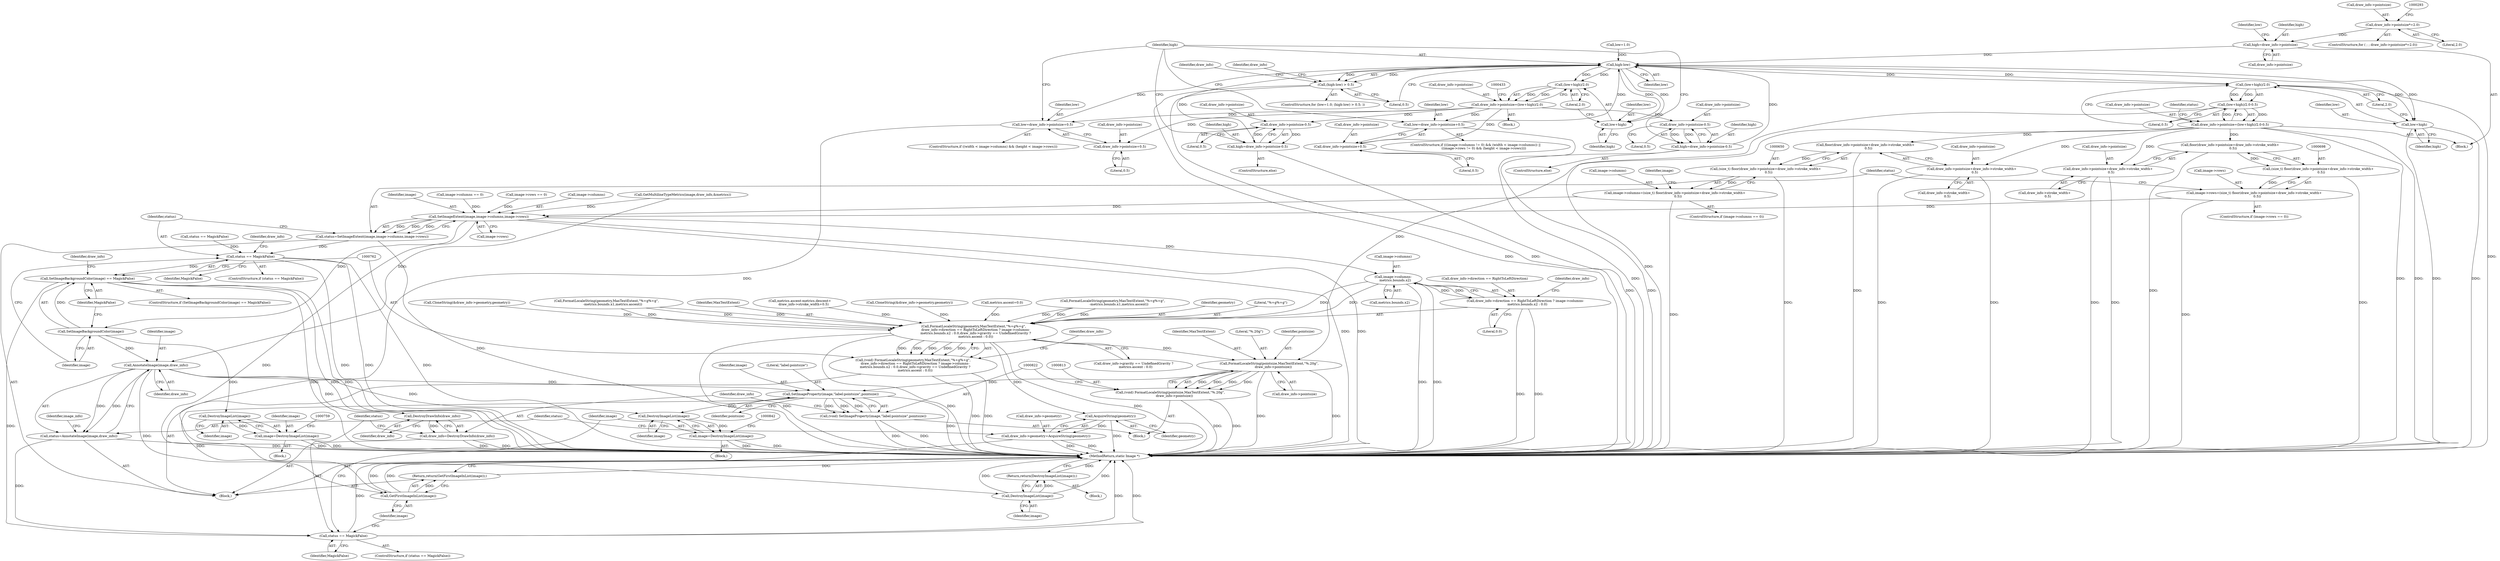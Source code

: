 digraph "0_ImageMagick_0474237508f39c4f783208123431815f1ededb76@pointer" {
"1000408" [label="(Call,high=draw_info->pointsize)"];
"1000286" [label="(Call,draw_info->pointsize*=2.0)"];
"1000418" [label="(Call,high-low)"];
"1000417" [label="(Call,(high-low) > 0.5)"];
"1000427" [label="(Call,(low+high)/2.0)"];
"1000423" [label="(Call,draw_info->pointsize=(low+high)/2.0)"];
"1000521" [label="(Call,low=draw_info->pointsize+0.5)"];
"1000523" [label="(Call,draw_info->pointsize+0.5)"];
"1000531" [label="(Call,draw_info->pointsize-0.5)"];
"1000529" [label="(Call,high=draw_info->pointsize-0.5)"];
"1000561" [label="(Call,low=draw_info->pointsize+0.5)"];
"1000563" [label="(Call,draw_info->pointsize+0.5)"];
"1000571" [label="(Call,draw_info->pointsize-0.5)"];
"1000569" [label="(Call,high=draw_info->pointsize-0.5)"];
"1000428" [label="(Call,low+high)"];
"1000581" [label="(Call,(low+high)/2.0)"];
"1000580" [label="(Call,(low+high)/2.0-0.5)"];
"1000576" [label="(Call,draw_info->pointsize=(low+high)/2.0-0.5)"];
"1000651" [label="(Call,floor(draw_info->pointsize+draw_info->stroke_width+\n      0.5))"];
"1000649" [label="(Call,(size_t) floor(draw_info->pointsize+draw_info->stroke_width+\n      0.5))"];
"1000645" [label="(Call,image->columns=(size_t) floor(draw_info->pointsize+draw_info->stroke_width+\n      0.5))"];
"1000711" [label="(Call,SetImageExtent(image,image->columns,image->rows))"];
"1000709" [label="(Call,status=SetImageExtent(image,image->columns,image->rows))"];
"1000720" [label="(Call,status == MagickFalse)"];
"1000738" [label="(Call,SetImageBackgroundColor(image) == MagickFalse)"];
"1000832" [label="(Call,status == MagickFalse)"];
"1000735" [label="(Call,DestroyImageList(image))"];
"1000734" [label="(Return,return(DestroyImageList(image));)"];
"1000739" [label="(Call,SetImageBackgroundColor(image))"];
"1000755" [label="(Call,DestroyImageList(image))"];
"1000753" [label="(Call,image=DestroyImageList(image))"];
"1000801" [label="(Call,AnnotateImage(image,draw_info))"];
"1000799" [label="(Call,status=AnnotateImage(image,draw_info))"];
"1000823" [label="(Call,SetImageProperty(image,\"label:pointsize\",pointsize))"];
"1000821" [label="(Call,(void) SetImageProperty(image,\"label:pointsize\",pointsize))"];
"1000838" [label="(Call,DestroyImageList(image))"];
"1000836" [label="(Call,image=DestroyImageList(image))"];
"1000845" [label="(Call,GetFirstImageInList(image))"];
"1000844" [label="(Return,return(GetFirstImageInList(image));)"];
"1000829" [label="(Call,DestroyDrawInfo(draw_info))"];
"1000827" [label="(Call,draw_info=DestroyDrawInfo(draw_info))"];
"1000773" [label="(Call,image->columns-\n    metrics.bounds.x2)"];
"1000763" [label="(Call,FormatLocaleString(geometry,MaxTextExtent,\"%+g%+g\",\n    draw_info->direction == RightToLeftDirection ? image->columns-\n    metrics.bounds.x2 : 0.0,draw_info->gravity == UndefinedGravity ?\n    metrics.ascent : 0.0))"];
"1000761" [label="(Call,(void) FormatLocaleString(geometry,MaxTextExtent,\"%+g%+g\",\n    draw_info->direction == RightToLeftDirection ? image->columns-\n    metrics.bounds.x2 : 0.0,draw_info->gravity == UndefinedGravity ?\n    metrics.ascent : 0.0))"];
"1000797" [label="(Call,AcquireString(geometry))"];
"1000793" [label="(Call,draw_info->geometry=AcquireString(geometry))"];
"1000814" [label="(Call,FormatLocaleString(pointsize,MaxTextExtent,\"%.20g\",\n        draw_info->pointsize))"];
"1000812" [label="(Call,(void) FormatLocaleString(pointsize,MaxTextExtent,\"%.20g\",\n        draw_info->pointsize))"];
"1000767" [label="(Call,draw_info->direction == RightToLeftDirection ? image->columns-\n    metrics.bounds.x2 : 0.0)"];
"1000652" [label="(Call,draw_info->pointsize+draw_info->stroke_width+\n      0.5)"];
"1000699" [label="(Call,floor(draw_info->pointsize+draw_info->stroke_width+\n      0.5))"];
"1000697" [label="(Call,(size_t) floor(draw_info->pointsize+draw_info->stroke_width+\n      0.5))"];
"1000693" [label="(Call,image->rows=(size_t) floor(draw_info->pointsize+draw_info->stroke_width+\n      0.5))"];
"1000700" [label="(Call,draw_info->pointsize+draw_info->stroke_width+\n      0.5)"];
"1000582" [label="(Call,low+high)"];
"1000830" [label="(Identifier,draw_info)"];
"1000571" [label="(Call,draw_info->pointsize-0.5)"];
"1000739" [label="(Call,SetImageBackgroundColor(image))"];
"1000755" [label="(Call,DestroyImageList(image))"];
"1000524" [label="(Call,draw_info->pointsize)"];
"1000415" [label="(Identifier,low)"];
"1000580" [label="(Call,(low+high)/2.0-0.5)"];
"1000582" [label="(Call,low+high)"];
"1000777" [label="(Call,metrics.bounds.x2)"];
"1000646" [label="(Call,image->columns)"];
"1000835" [label="(Block,)"];
"1000583" [label="(Identifier,low)"];
"1000798" [label="(Identifier,geometry)"];
"1000704" [label="(Call,draw_info->stroke_width+\n      0.5)"];
"1000802" [label="(Identifier,image)"];
"1000417" [label="(Call,(high-low) > 0.5)"];
"1000409" [label="(Identifier,high)"];
"1000799" [label="(Call,status=AnnotateImage(image,draw_info))"];
"1000509" [label="(ControlStructure,if ((width < image->columns) && (height < image->rows)))"];
"1000754" [label="(Identifier,image)"];
"1000832" [label="(Call,status == MagickFalse)"];
"1000767" [label="(Call,draw_info->direction == RightToLeftDirection ? image->columns-\n    metrics.bounds.x2 : 0.0)"];
"1000561" [label="(Call,low=draw_info->pointsize+0.5)"];
"1000422" [label="(Block,)"];
"1000282" [label="(Block,)"];
"1000766" [label="(Literal,\"%+g%+g\")"];
"1000570" [label="(Identifier,high)"];
"1000797" [label="(Call,AcquireString(geometry))"];
"1000761" [label="(Call,(void) FormatLocaleString(geometry,MaxTextExtent,\"%+g%+g\",\n    draw_info->direction == RightToLeftDirection ? image->columns-\n    metrics.bounds.x2 : 0.0,draw_info->gravity == UndefinedGravity ?\n    metrics.ascent : 0.0))"];
"1000455" [label="(Call,CloneString(&draw_info->geometry,geometry))"];
"1000572" [label="(Call,draw_info->pointsize)"];
"1000719" [label="(ControlStructure,if (status == MagickFalse))"];
"1000429" [label="(Identifier,low)"];
"1000529" [label="(Call,high=draw_info->pointsize-0.5)"];
"1000713" [label="(Call,image->columns)"];
"1000699" [label="(Call,floor(draw_info->pointsize+draw_info->stroke_width+\n      0.5))"];
"1000793" [label="(Call,draw_info->geometry=AcquireString(geometry))"];
"1000721" [label="(Identifier,status)"];
"1000744" [label="(Identifier,draw_info)"];
"1000581" [label="(Call,(low+high)/2.0)"];
"1000823" [label="(Call,SetImageProperty(image,\"label:pointsize\",pointsize))"];
"1000576" [label="(Call,draw_info->pointsize=(low+high)/2.0-0.5)"];
"1000712" [label="(Identifier,image)"];
"1000639" [label="(ControlStructure,if (image->columns == 0))"];
"1000595" [label="(Call,status == MagickFalse)"];
"1000786" [label="(Identifier,draw_info)"];
"1000815" [label="(Identifier,pointsize)"];
"1000535" [label="(Literal,0.5)"];
"1000740" [label="(Identifier,image)"];
"1000844" [label="(Return,return(GetFirstImageInList(image));)"];
"1000814" [label="(Call,FormatLocaleString(pointsize,MaxTextExtent,\"%.20g\",\n        draw_info->pointsize))"];
"1000736" [label="(Identifier,image)"];
"1000836" [label="(Call,image=DestroyImageList(image))"];
"1000588" [label="(Identifier,status)"];
"1000424" [label="(Call,draw_info->pointsize)"];
"1000586" [label="(Literal,0.5)"];
"1000801" [label="(Call,AnnotateImage(image,draw_info))"];
"1000709" [label="(Call,status=SetImageExtent(image,image->columns,image->rows))"];
"1000532" [label="(Call,draw_info->pointsize)"];
"1000287" [label="(Call,draw_info->pointsize)"];
"1000834" [label="(Identifier,MagickFalse)"];
"1000530" [label="(Identifier,high)"];
"1000742" [label="(Block,)"];
"1000651" [label="(Call,floor(draw_info->pointsize+draw_info->stroke_width+\n      0.5))"];
"1000645" [label="(Call,image->columns=(size_t) floor(draw_info->pointsize+draw_info->stroke_width+\n      0.5))"];
"1000716" [label="(Call,image->rows)"];
"1000567" [label="(Literal,0.5)"];
"1000577" [label="(Call,draw_info->pointsize)"];
"1000837" [label="(Identifier,image)"];
"1000829" [label="(Call,DestroyDrawInfo(draw_info))"];
"1000522" [label="(Identifier,low)"];
"1000768" [label="(Call,draw_info->direction == RightToLeftDirection)"];
"1000701" [label="(Call,draw_info->pointsize)"];
"1000652" [label="(Call,draw_info->pointsize+draw_info->stroke_width+\n      0.5)"];
"1000693" [label="(Call,image->rows=(size_t) floor(draw_info->pointsize+draw_info->stroke_width+\n      0.5))"];
"1000810" [label="(Block,)"];
"1000537" [label="(ControlStructure,if (((image->columns != 0) && (width < image->columns)) ||\n                ((image->rows != 0) && (height < image->rows))))"];
"1000725" [label="(Identifier,draw_info)"];
"1000434" [label="(Call,FormatLocaleString(geometry,MaxTextExtent,\"%+g%+g\",\n            -metrics.bounds.x1,metrics.ascent))"];
"1000562" [label="(Identifier,low)"];
"1000794" [label="(Call,draw_info->geometry)"];
"1000821" [label="(Call,(void) SetImageProperty(image,\"label:pointsize\",pointsize))"];
"1000828" [label="(Identifier,draw_info)"];
"1000773" [label="(Call,image->columns-\n    metrics.bounds.x2)"];
"1000653" [label="(Call,draw_info->pointsize)"];
"1000774" [label="(Call,image->columns)"];
"1000290" [label="(Literal,2.0)"];
"1000700" [label="(Call,draw_info->pointsize+draw_info->stroke_width+\n      0.5)"];
"1000286" [label="(Call,draw_info->pointsize*=2.0)"];
"1000421" [label="(Literal,0.5)"];
"1000741" [label="(Identifier,MagickFalse)"];
"1000521" [label="(Call,low=draw_info->pointsize+0.5)"];
"1000423" [label="(Call,draw_info->pointsize=(low+high)/2.0)"];
"1000408" [label="(Call,high=draw_info->pointsize)"];
"1000795" [label="(Identifier,draw_info)"];
"1000418" [label="(Call,high-low)"];
"1000807" [label="(Identifier,image_info)"];
"1000827" [label="(Call,draw_info=DestroyDrawInfo(draw_info))"];
"1000738" [label="(Call,SetImageBackgroundColor(image) == MagickFalse)"];
"1000523" [label="(Call,draw_info->pointsize+0.5)"];
"1000564" [label="(Call,draw_info->pointsize)"];
"1000589" [label="(Call,GetMultilineTypeMetrics(image,draw_info,&metrics))"];
"1000427" [label="(Call,(low+high)/2.0)"];
"1000816" [label="(Identifier,MaxTextExtent)"];
"1000825" [label="(Literal,\"label:pointsize\")"];
"1000710" [label="(Identifier,status)"];
"1000649" [label="(Call,(size_t) floor(draw_info->pointsize+draw_info->stroke_width+\n      0.5))"];
"1000285" [label="(ControlStructure,for ( ; ; draw_info->pointsize*=2.0))"];
"1000723" [label="(Block,)"];
"1000410" [label="(Call,draw_info->pointsize)"];
"1000568" [label="(ControlStructure,else)"];
"1000765" [label="(Identifier,MaxTextExtent)"];
"1000640" [label="(Call,image->columns == 0)"];
"1000674" [label="(Call,metrics.ascent-metrics.descent+\n       draw_info->stroke_width+0.5)"];
"1000315" [label="(Call,CloneString(&draw_info->geometry,geometry))"];
"1000656" [label="(Call,draw_info->stroke_width+\n      0.5)"];
"1000563" [label="(Call,draw_info->pointsize+0.5)"];
"1000722" [label="(Identifier,MagickFalse)"];
"1000569" [label="(Call,high=draw_info->pointsize-0.5)"];
"1000838" [label="(Call,DestroyImageList(image))"];
"1000756" [label="(Identifier,image)"];
"1000431" [label="(Literal,2.0)"];
"1000414" [label="(Call,low=1.0)"];
"1000697" [label="(Call,(size_t) floor(draw_info->pointsize+draw_info->stroke_width+\n      0.5))"];
"1000428" [label="(Call,low+high)"];
"1000419" [label="(Identifier,high)"];
"1000803" [label="(Identifier,draw_info)"];
"1000430" [label="(Identifier,high)"];
"1000831" [label="(ControlStructure,if (status == MagickFalse))"];
"1000584" [label="(Identifier,high)"];
"1000735" [label="(Call,DestroyImageList(image))"];
"1000845" [label="(Call,GetFirstImageInList(image))"];
"1000205" [label="(Call,metrics.ascent=0.0)"];
"1000824" [label="(Identifier,image)"];
"1000687" [label="(ControlStructure,if (image->rows == 0))"];
"1000578" [label="(Identifier,draw_info)"];
"1000847" [label="(MethodReturn,static Image *)"];
"1000585" [label="(Literal,2.0)"];
"1000720" [label="(Call,status == MagickFalse)"];
"1000737" [label="(ControlStructure,if (SetImageBackgroundColor(image) == MagickFalse))"];
"1000826" [label="(Identifier,pointsize)"];
"1000528" [label="(ControlStructure,else)"];
"1000527" [label="(Literal,0.5)"];
"1000688" [label="(Call,image->rows == 0)"];
"1000833" [label="(Identifier,status)"];
"1000812" [label="(Call,(void) FormatLocaleString(pointsize,MaxTextExtent,\"%.20g\",\n        draw_info->pointsize))"];
"1000575" [label="(Literal,0.5)"];
"1000800" [label="(Identifier,status)"];
"1000839" [label="(Identifier,image)"];
"1000782" [label="(Literal,0.0)"];
"1000106" [label="(Block,)"];
"1000531" [label="(Call,draw_info->pointsize-0.5)"];
"1000294" [label="(Call,FormatLocaleString(geometry,MaxTextExtent,\"%+g%+g\",\n            -metrics.bounds.x1,metrics.ascent))"];
"1000764" [label="(Identifier,geometry)"];
"1000818" [label="(Call,draw_info->pointsize)"];
"1000711" [label="(Call,SetImageExtent(image,image->columns,image->rows))"];
"1000664" [label="(Identifier,image)"];
"1000846" [label="(Identifier,image)"];
"1000763" [label="(Call,FormatLocaleString(geometry,MaxTextExtent,\"%+g%+g\",\n    draw_info->direction == RightToLeftDirection ? image->columns-\n    metrics.bounds.x2 : 0.0,draw_info->gravity == UndefinedGravity ?\n    metrics.ascent : 0.0))"];
"1000413" [label="(ControlStructure,for (low=1.0; (high-low) > 0.5; ))"];
"1000817" [label="(Literal,\"%.20g\")"];
"1000694" [label="(Call,image->rows)"];
"1000783" [label="(Call,draw_info->gravity == UndefinedGravity ?\n    metrics.ascent : 0.0)"];
"1000734" [label="(Return,return(DestroyImageList(image));)"];
"1000753" [label="(Call,image=DestroyImageList(image))"];
"1000425" [label="(Identifier,draw_info)"];
"1000420" [label="(Identifier,low)"];
"1000408" -> "1000282"  [label="AST: "];
"1000408" -> "1000410"  [label="CFG: "];
"1000409" -> "1000408"  [label="AST: "];
"1000410" -> "1000408"  [label="AST: "];
"1000415" -> "1000408"  [label="CFG: "];
"1000286" -> "1000408"  [label="DDG: "];
"1000408" -> "1000418"  [label="DDG: "];
"1000286" -> "1000285"  [label="AST: "];
"1000286" -> "1000290"  [label="CFG: "];
"1000287" -> "1000286"  [label="AST: "];
"1000290" -> "1000286"  [label="AST: "];
"1000293" -> "1000286"  [label="CFG: "];
"1000418" -> "1000417"  [label="AST: "];
"1000418" -> "1000420"  [label="CFG: "];
"1000419" -> "1000418"  [label="AST: "];
"1000420" -> "1000418"  [label="AST: "];
"1000421" -> "1000418"  [label="CFG: "];
"1000418" -> "1000417"  [label="DDG: "];
"1000418" -> "1000417"  [label="DDG: "];
"1000529" -> "1000418"  [label="DDG: "];
"1000569" -> "1000418"  [label="DDG: "];
"1000561" -> "1000418"  [label="DDG: "];
"1000521" -> "1000418"  [label="DDG: "];
"1000414" -> "1000418"  [label="DDG: "];
"1000418" -> "1000427"  [label="DDG: "];
"1000418" -> "1000427"  [label="DDG: "];
"1000418" -> "1000428"  [label="DDG: "];
"1000418" -> "1000428"  [label="DDG: "];
"1000418" -> "1000581"  [label="DDG: "];
"1000418" -> "1000581"  [label="DDG: "];
"1000418" -> "1000582"  [label="DDG: "];
"1000418" -> "1000582"  [label="DDG: "];
"1000417" -> "1000413"  [label="AST: "];
"1000417" -> "1000421"  [label="CFG: "];
"1000421" -> "1000417"  [label="AST: "];
"1000425" -> "1000417"  [label="CFG: "];
"1000578" -> "1000417"  [label="CFG: "];
"1000417" -> "1000847"  [label="DDG: "];
"1000417" -> "1000847"  [label="DDG: "];
"1000427" -> "1000423"  [label="AST: "];
"1000427" -> "1000431"  [label="CFG: "];
"1000428" -> "1000427"  [label="AST: "];
"1000431" -> "1000427"  [label="AST: "];
"1000423" -> "1000427"  [label="CFG: "];
"1000427" -> "1000423"  [label="DDG: "];
"1000427" -> "1000423"  [label="DDG: "];
"1000423" -> "1000422"  [label="AST: "];
"1000424" -> "1000423"  [label="AST: "];
"1000433" -> "1000423"  [label="CFG: "];
"1000423" -> "1000521"  [label="DDG: "];
"1000423" -> "1000523"  [label="DDG: "];
"1000423" -> "1000531"  [label="DDG: "];
"1000423" -> "1000561"  [label="DDG: "];
"1000423" -> "1000563"  [label="DDG: "];
"1000423" -> "1000571"  [label="DDG: "];
"1000521" -> "1000509"  [label="AST: "];
"1000521" -> "1000523"  [label="CFG: "];
"1000522" -> "1000521"  [label="AST: "];
"1000523" -> "1000521"  [label="AST: "];
"1000419" -> "1000521"  [label="CFG: "];
"1000521" -> "1000847"  [label="DDG: "];
"1000523" -> "1000527"  [label="CFG: "];
"1000524" -> "1000523"  [label="AST: "];
"1000527" -> "1000523"  [label="AST: "];
"1000531" -> "1000529"  [label="AST: "];
"1000531" -> "1000535"  [label="CFG: "];
"1000532" -> "1000531"  [label="AST: "];
"1000535" -> "1000531"  [label="AST: "];
"1000529" -> "1000531"  [label="CFG: "];
"1000531" -> "1000529"  [label="DDG: "];
"1000531" -> "1000529"  [label="DDG: "];
"1000529" -> "1000528"  [label="AST: "];
"1000530" -> "1000529"  [label="AST: "];
"1000419" -> "1000529"  [label="CFG: "];
"1000529" -> "1000847"  [label="DDG: "];
"1000561" -> "1000537"  [label="AST: "];
"1000561" -> "1000563"  [label="CFG: "];
"1000562" -> "1000561"  [label="AST: "];
"1000563" -> "1000561"  [label="AST: "];
"1000419" -> "1000561"  [label="CFG: "];
"1000561" -> "1000847"  [label="DDG: "];
"1000563" -> "1000567"  [label="CFG: "];
"1000564" -> "1000563"  [label="AST: "];
"1000567" -> "1000563"  [label="AST: "];
"1000571" -> "1000569"  [label="AST: "];
"1000571" -> "1000575"  [label="CFG: "];
"1000572" -> "1000571"  [label="AST: "];
"1000575" -> "1000571"  [label="AST: "];
"1000569" -> "1000571"  [label="CFG: "];
"1000571" -> "1000569"  [label="DDG: "];
"1000571" -> "1000569"  [label="DDG: "];
"1000569" -> "1000568"  [label="AST: "];
"1000570" -> "1000569"  [label="AST: "];
"1000419" -> "1000569"  [label="CFG: "];
"1000569" -> "1000847"  [label="DDG: "];
"1000428" -> "1000430"  [label="CFG: "];
"1000429" -> "1000428"  [label="AST: "];
"1000430" -> "1000428"  [label="AST: "];
"1000431" -> "1000428"  [label="CFG: "];
"1000581" -> "1000580"  [label="AST: "];
"1000581" -> "1000585"  [label="CFG: "];
"1000582" -> "1000581"  [label="AST: "];
"1000585" -> "1000581"  [label="AST: "];
"1000586" -> "1000581"  [label="CFG: "];
"1000581" -> "1000847"  [label="DDG: "];
"1000581" -> "1000580"  [label="DDG: "];
"1000581" -> "1000580"  [label="DDG: "];
"1000580" -> "1000576"  [label="AST: "];
"1000580" -> "1000586"  [label="CFG: "];
"1000586" -> "1000580"  [label="AST: "];
"1000576" -> "1000580"  [label="CFG: "];
"1000580" -> "1000847"  [label="DDG: "];
"1000580" -> "1000576"  [label="DDG: "];
"1000580" -> "1000576"  [label="DDG: "];
"1000576" -> "1000282"  [label="AST: "];
"1000577" -> "1000576"  [label="AST: "];
"1000588" -> "1000576"  [label="CFG: "];
"1000576" -> "1000847"  [label="DDG: "];
"1000576" -> "1000847"  [label="DDG: "];
"1000576" -> "1000651"  [label="DDG: "];
"1000576" -> "1000652"  [label="DDG: "];
"1000576" -> "1000699"  [label="DDG: "];
"1000576" -> "1000700"  [label="DDG: "];
"1000576" -> "1000814"  [label="DDG: "];
"1000651" -> "1000649"  [label="AST: "];
"1000651" -> "1000652"  [label="CFG: "];
"1000652" -> "1000651"  [label="AST: "];
"1000649" -> "1000651"  [label="CFG: "];
"1000651" -> "1000847"  [label="DDG: "];
"1000651" -> "1000649"  [label="DDG: "];
"1000649" -> "1000645"  [label="AST: "];
"1000650" -> "1000649"  [label="AST: "];
"1000645" -> "1000649"  [label="CFG: "];
"1000649" -> "1000847"  [label="DDG: "];
"1000649" -> "1000645"  [label="DDG: "];
"1000645" -> "1000639"  [label="AST: "];
"1000646" -> "1000645"  [label="AST: "];
"1000664" -> "1000645"  [label="CFG: "];
"1000645" -> "1000847"  [label="DDG: "];
"1000645" -> "1000711"  [label="DDG: "];
"1000711" -> "1000709"  [label="AST: "];
"1000711" -> "1000716"  [label="CFG: "];
"1000712" -> "1000711"  [label="AST: "];
"1000713" -> "1000711"  [label="AST: "];
"1000716" -> "1000711"  [label="AST: "];
"1000709" -> "1000711"  [label="CFG: "];
"1000711" -> "1000847"  [label="DDG: "];
"1000711" -> "1000847"  [label="DDG: "];
"1000711" -> "1000709"  [label="DDG: "];
"1000711" -> "1000709"  [label="DDG: "];
"1000711" -> "1000709"  [label="DDG: "];
"1000589" -> "1000711"  [label="DDG: "];
"1000640" -> "1000711"  [label="DDG: "];
"1000688" -> "1000711"  [label="DDG: "];
"1000693" -> "1000711"  [label="DDG: "];
"1000711" -> "1000735"  [label="DDG: "];
"1000711" -> "1000739"  [label="DDG: "];
"1000711" -> "1000773"  [label="DDG: "];
"1000709" -> "1000106"  [label="AST: "];
"1000710" -> "1000709"  [label="AST: "];
"1000721" -> "1000709"  [label="CFG: "];
"1000709" -> "1000847"  [label="DDG: "];
"1000709" -> "1000720"  [label="DDG: "];
"1000720" -> "1000719"  [label="AST: "];
"1000720" -> "1000722"  [label="CFG: "];
"1000721" -> "1000720"  [label="AST: "];
"1000722" -> "1000720"  [label="AST: "];
"1000725" -> "1000720"  [label="CFG: "];
"1000740" -> "1000720"  [label="CFG: "];
"1000720" -> "1000847"  [label="DDG: "];
"1000720" -> "1000847"  [label="DDG: "];
"1000720" -> "1000847"  [label="DDG: "];
"1000595" -> "1000720"  [label="DDG: "];
"1000720" -> "1000738"  [label="DDG: "];
"1000738" -> "1000737"  [label="AST: "];
"1000738" -> "1000741"  [label="CFG: "];
"1000739" -> "1000738"  [label="AST: "];
"1000741" -> "1000738"  [label="AST: "];
"1000744" -> "1000738"  [label="CFG: "];
"1000762" -> "1000738"  [label="CFG: "];
"1000738" -> "1000847"  [label="DDG: "];
"1000738" -> "1000847"  [label="DDG: "];
"1000738" -> "1000847"  [label="DDG: "];
"1000739" -> "1000738"  [label="DDG: "];
"1000738" -> "1000832"  [label="DDG: "];
"1000832" -> "1000831"  [label="AST: "];
"1000832" -> "1000834"  [label="CFG: "];
"1000833" -> "1000832"  [label="AST: "];
"1000834" -> "1000832"  [label="AST: "];
"1000837" -> "1000832"  [label="CFG: "];
"1000846" -> "1000832"  [label="CFG: "];
"1000832" -> "1000847"  [label="DDG: "];
"1000832" -> "1000847"  [label="DDG: "];
"1000832" -> "1000847"  [label="DDG: "];
"1000799" -> "1000832"  [label="DDG: "];
"1000735" -> "1000734"  [label="AST: "];
"1000735" -> "1000736"  [label="CFG: "];
"1000736" -> "1000735"  [label="AST: "];
"1000734" -> "1000735"  [label="CFG: "];
"1000735" -> "1000847"  [label="DDG: "];
"1000735" -> "1000847"  [label="DDG: "];
"1000735" -> "1000734"  [label="DDG: "];
"1000734" -> "1000723"  [label="AST: "];
"1000847" -> "1000734"  [label="CFG: "];
"1000734" -> "1000847"  [label="DDG: "];
"1000739" -> "1000740"  [label="CFG: "];
"1000740" -> "1000739"  [label="AST: "];
"1000741" -> "1000739"  [label="CFG: "];
"1000739" -> "1000755"  [label="DDG: "];
"1000739" -> "1000801"  [label="DDG: "];
"1000755" -> "1000753"  [label="AST: "];
"1000755" -> "1000756"  [label="CFG: "];
"1000756" -> "1000755"  [label="AST: "];
"1000753" -> "1000755"  [label="CFG: "];
"1000755" -> "1000753"  [label="DDG: "];
"1000753" -> "1000742"  [label="AST: "];
"1000754" -> "1000753"  [label="AST: "];
"1000759" -> "1000753"  [label="CFG: "];
"1000753" -> "1000847"  [label="DDG: "];
"1000753" -> "1000847"  [label="DDG: "];
"1000801" -> "1000799"  [label="AST: "];
"1000801" -> "1000803"  [label="CFG: "];
"1000802" -> "1000801"  [label="AST: "];
"1000803" -> "1000801"  [label="AST: "];
"1000799" -> "1000801"  [label="CFG: "];
"1000801" -> "1000799"  [label="DDG: "];
"1000801" -> "1000799"  [label="DDG: "];
"1000589" -> "1000801"  [label="DDG: "];
"1000801" -> "1000823"  [label="DDG: "];
"1000801" -> "1000829"  [label="DDG: "];
"1000801" -> "1000838"  [label="DDG: "];
"1000801" -> "1000845"  [label="DDG: "];
"1000799" -> "1000106"  [label="AST: "];
"1000800" -> "1000799"  [label="AST: "];
"1000807" -> "1000799"  [label="CFG: "];
"1000799" -> "1000847"  [label="DDG: "];
"1000823" -> "1000821"  [label="AST: "];
"1000823" -> "1000826"  [label="CFG: "];
"1000824" -> "1000823"  [label="AST: "];
"1000825" -> "1000823"  [label="AST: "];
"1000826" -> "1000823"  [label="AST: "];
"1000821" -> "1000823"  [label="CFG: "];
"1000823" -> "1000847"  [label="DDG: "];
"1000823" -> "1000821"  [label="DDG: "];
"1000823" -> "1000821"  [label="DDG: "];
"1000823" -> "1000821"  [label="DDG: "];
"1000814" -> "1000823"  [label="DDG: "];
"1000823" -> "1000838"  [label="DDG: "];
"1000823" -> "1000845"  [label="DDG: "];
"1000821" -> "1000810"  [label="AST: "];
"1000822" -> "1000821"  [label="AST: "];
"1000828" -> "1000821"  [label="CFG: "];
"1000821" -> "1000847"  [label="DDG: "];
"1000821" -> "1000847"  [label="DDG: "];
"1000838" -> "1000836"  [label="AST: "];
"1000838" -> "1000839"  [label="CFG: "];
"1000839" -> "1000838"  [label="AST: "];
"1000836" -> "1000838"  [label="CFG: "];
"1000838" -> "1000836"  [label="DDG: "];
"1000836" -> "1000835"  [label="AST: "];
"1000837" -> "1000836"  [label="AST: "];
"1000842" -> "1000836"  [label="CFG: "];
"1000836" -> "1000847"  [label="DDG: "];
"1000836" -> "1000847"  [label="DDG: "];
"1000845" -> "1000844"  [label="AST: "];
"1000845" -> "1000846"  [label="CFG: "];
"1000846" -> "1000845"  [label="AST: "];
"1000844" -> "1000845"  [label="CFG: "];
"1000845" -> "1000847"  [label="DDG: "];
"1000845" -> "1000847"  [label="DDG: "];
"1000845" -> "1000844"  [label="DDG: "];
"1000844" -> "1000106"  [label="AST: "];
"1000847" -> "1000844"  [label="CFG: "];
"1000844" -> "1000847"  [label="DDG: "];
"1000829" -> "1000827"  [label="AST: "];
"1000829" -> "1000830"  [label="CFG: "];
"1000830" -> "1000829"  [label="AST: "];
"1000827" -> "1000829"  [label="CFG: "];
"1000829" -> "1000827"  [label="DDG: "];
"1000827" -> "1000106"  [label="AST: "];
"1000828" -> "1000827"  [label="AST: "];
"1000833" -> "1000827"  [label="CFG: "];
"1000827" -> "1000847"  [label="DDG: "];
"1000827" -> "1000847"  [label="DDG: "];
"1000773" -> "1000767"  [label="AST: "];
"1000773" -> "1000777"  [label="CFG: "];
"1000774" -> "1000773"  [label="AST: "];
"1000777" -> "1000773"  [label="AST: "];
"1000767" -> "1000773"  [label="CFG: "];
"1000773" -> "1000847"  [label="DDG: "];
"1000773" -> "1000847"  [label="DDG: "];
"1000773" -> "1000763"  [label="DDG: "];
"1000773" -> "1000763"  [label="DDG: "];
"1000773" -> "1000767"  [label="DDG: "];
"1000773" -> "1000767"  [label="DDG: "];
"1000763" -> "1000761"  [label="AST: "];
"1000763" -> "1000783"  [label="CFG: "];
"1000764" -> "1000763"  [label="AST: "];
"1000765" -> "1000763"  [label="AST: "];
"1000766" -> "1000763"  [label="AST: "];
"1000767" -> "1000763"  [label="AST: "];
"1000783" -> "1000763"  [label="AST: "];
"1000761" -> "1000763"  [label="CFG: "];
"1000763" -> "1000847"  [label="DDG: "];
"1000763" -> "1000847"  [label="DDG: "];
"1000763" -> "1000847"  [label="DDG: "];
"1000763" -> "1000761"  [label="DDG: "];
"1000763" -> "1000761"  [label="DDG: "];
"1000763" -> "1000761"  [label="DDG: "];
"1000763" -> "1000761"  [label="DDG: "];
"1000763" -> "1000761"  [label="DDG: "];
"1000455" -> "1000763"  [label="DDG: "];
"1000315" -> "1000763"  [label="DDG: "];
"1000294" -> "1000763"  [label="DDG: "];
"1000294" -> "1000763"  [label="DDG: "];
"1000294" -> "1000763"  [label="DDG: "];
"1000434" -> "1000763"  [label="DDG: "];
"1000434" -> "1000763"  [label="DDG: "];
"1000434" -> "1000763"  [label="DDG: "];
"1000205" -> "1000763"  [label="DDG: "];
"1000674" -> "1000763"  [label="DDG: "];
"1000763" -> "1000797"  [label="DDG: "];
"1000763" -> "1000814"  [label="DDG: "];
"1000761" -> "1000106"  [label="AST: "];
"1000762" -> "1000761"  [label="AST: "];
"1000795" -> "1000761"  [label="CFG: "];
"1000761" -> "1000847"  [label="DDG: "];
"1000761" -> "1000847"  [label="DDG: "];
"1000797" -> "1000793"  [label="AST: "];
"1000797" -> "1000798"  [label="CFG: "];
"1000798" -> "1000797"  [label="AST: "];
"1000793" -> "1000797"  [label="CFG: "];
"1000797" -> "1000847"  [label="DDG: "];
"1000797" -> "1000793"  [label="DDG: "];
"1000793" -> "1000106"  [label="AST: "];
"1000794" -> "1000793"  [label="AST: "];
"1000800" -> "1000793"  [label="CFG: "];
"1000793" -> "1000847"  [label="DDG: "];
"1000793" -> "1000847"  [label="DDG: "];
"1000814" -> "1000812"  [label="AST: "];
"1000814" -> "1000818"  [label="CFG: "];
"1000815" -> "1000814"  [label="AST: "];
"1000816" -> "1000814"  [label="AST: "];
"1000817" -> "1000814"  [label="AST: "];
"1000818" -> "1000814"  [label="AST: "];
"1000812" -> "1000814"  [label="CFG: "];
"1000814" -> "1000847"  [label="DDG: "];
"1000814" -> "1000847"  [label="DDG: "];
"1000814" -> "1000812"  [label="DDG: "];
"1000814" -> "1000812"  [label="DDG: "];
"1000814" -> "1000812"  [label="DDG: "];
"1000814" -> "1000812"  [label="DDG: "];
"1000812" -> "1000810"  [label="AST: "];
"1000813" -> "1000812"  [label="AST: "];
"1000822" -> "1000812"  [label="CFG: "];
"1000812" -> "1000847"  [label="DDG: "];
"1000812" -> "1000847"  [label="DDG: "];
"1000767" -> "1000782"  [label="CFG: "];
"1000768" -> "1000767"  [label="AST: "];
"1000782" -> "1000767"  [label="AST: "];
"1000786" -> "1000767"  [label="CFG: "];
"1000767" -> "1000847"  [label="DDG: "];
"1000767" -> "1000847"  [label="DDG: "];
"1000652" -> "1000656"  [label="CFG: "];
"1000653" -> "1000652"  [label="AST: "];
"1000656" -> "1000652"  [label="AST: "];
"1000652" -> "1000847"  [label="DDG: "];
"1000652" -> "1000847"  [label="DDG: "];
"1000699" -> "1000697"  [label="AST: "];
"1000699" -> "1000700"  [label="CFG: "];
"1000700" -> "1000699"  [label="AST: "];
"1000697" -> "1000699"  [label="CFG: "];
"1000699" -> "1000847"  [label="DDG: "];
"1000699" -> "1000697"  [label="DDG: "];
"1000697" -> "1000693"  [label="AST: "];
"1000698" -> "1000697"  [label="AST: "];
"1000693" -> "1000697"  [label="CFG: "];
"1000697" -> "1000847"  [label="DDG: "];
"1000697" -> "1000693"  [label="DDG: "];
"1000693" -> "1000687"  [label="AST: "];
"1000694" -> "1000693"  [label="AST: "];
"1000710" -> "1000693"  [label="CFG: "];
"1000693" -> "1000847"  [label="DDG: "];
"1000700" -> "1000704"  [label="CFG: "];
"1000701" -> "1000700"  [label="AST: "];
"1000704" -> "1000700"  [label="AST: "];
"1000700" -> "1000847"  [label="DDG: "];
"1000700" -> "1000847"  [label="DDG: "];
"1000582" -> "1000584"  [label="CFG: "];
"1000583" -> "1000582"  [label="AST: "];
"1000584" -> "1000582"  [label="AST: "];
"1000585" -> "1000582"  [label="CFG: "];
"1000582" -> "1000847"  [label="DDG: "];
"1000582" -> "1000847"  [label="DDG: "];
}

